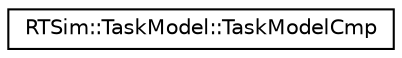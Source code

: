 digraph "Graphical Class Hierarchy"
{
  edge [fontname="Helvetica",fontsize="10",labelfontname="Helvetica",labelfontsize="10"];
  node [fontname="Helvetica",fontsize="10",shape=record];
  rankdir="LR";
  Node0 [label="RTSim::TaskModel::TaskModelCmp",height=0.2,width=0.4,color="black", fillcolor="white", style="filled",URL="$classRTSim_1_1TaskModel_1_1TaskModelCmp.html"];
}
